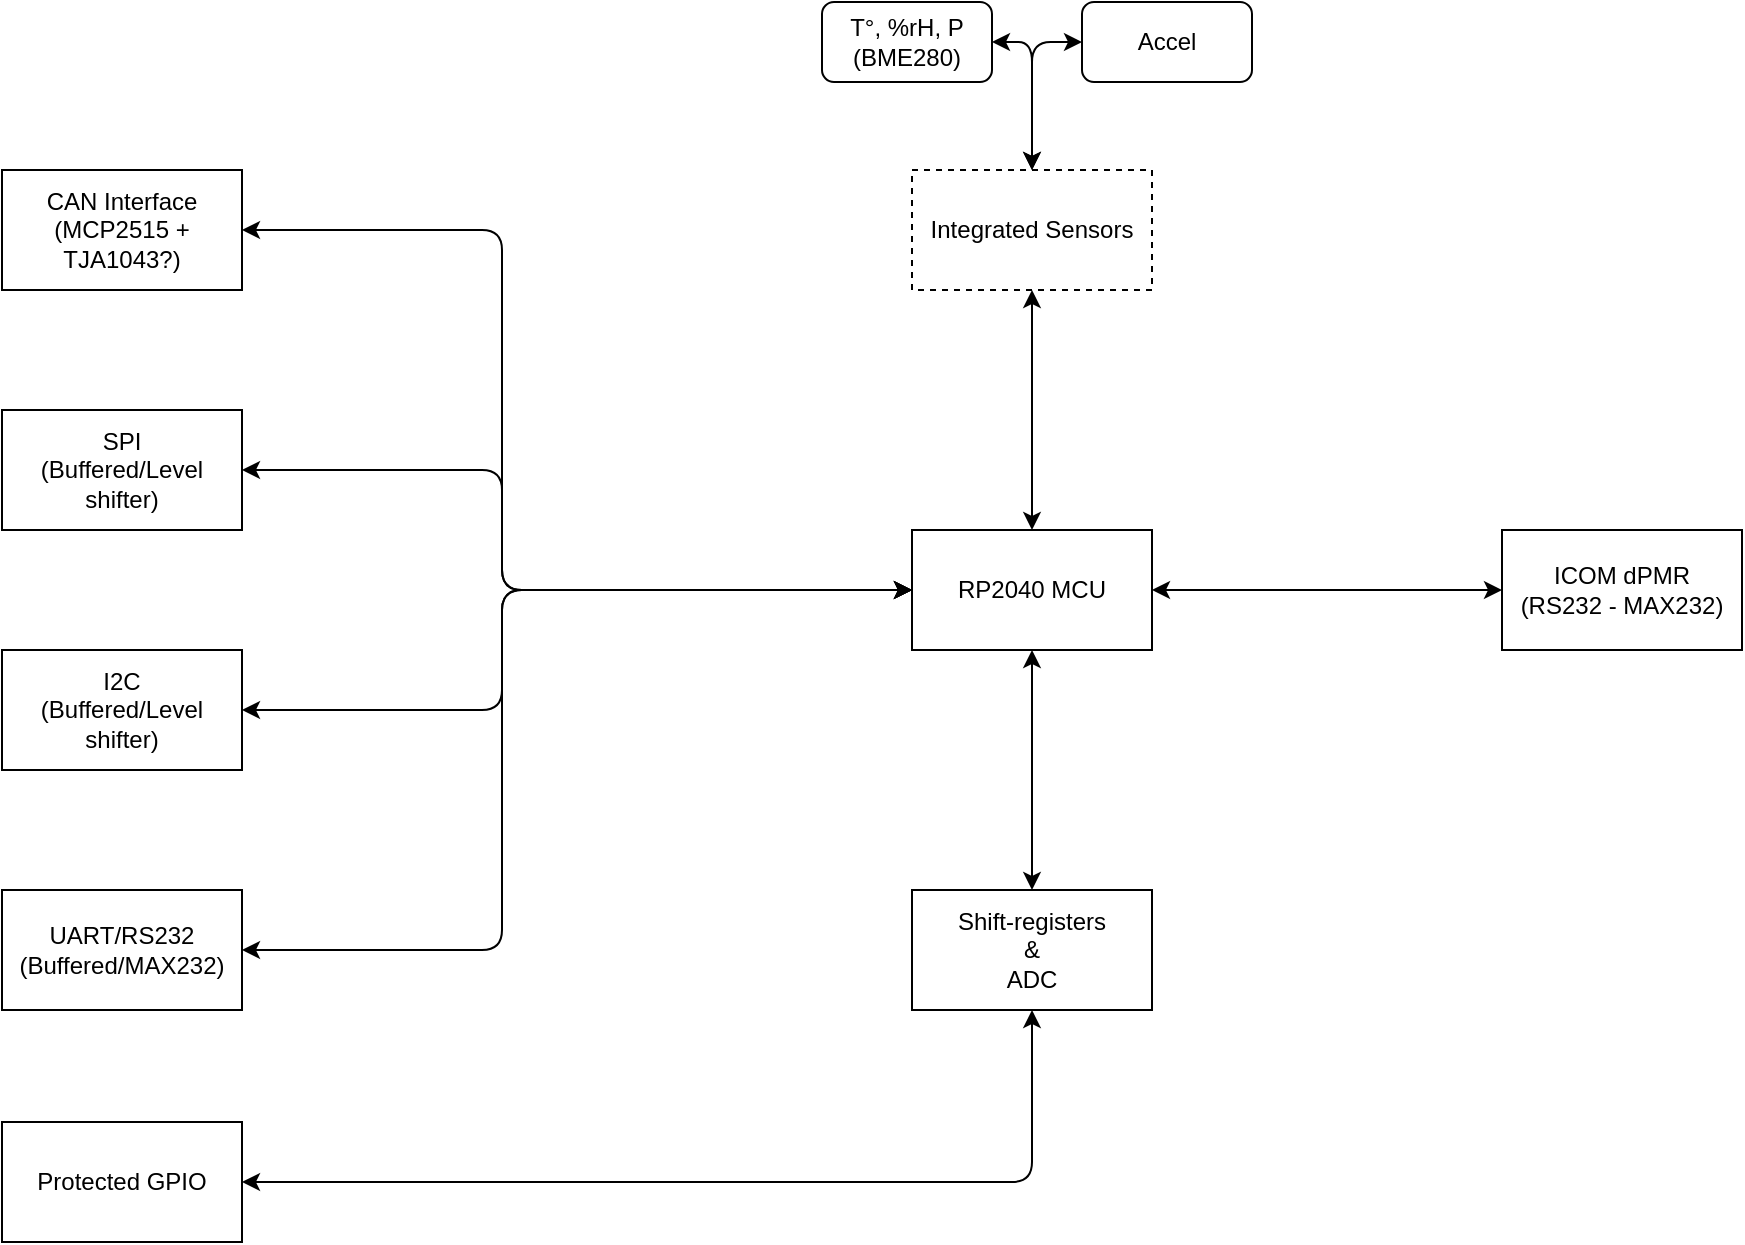 <mxfile>
    <diagram id="69F-PSq4uRbfpSGgnILf" name="Page-1">
        <mxGraphModel dx="1378" dy="666" grid="1" gridSize="10" guides="1" tooltips="1" connect="1" arrows="1" fold="1" page="1" pageScale="1" pageWidth="1169" pageHeight="827" math="0" shadow="0">
            <root>
                <mxCell id="0"/>
                <mxCell id="1" parent="0"/>
                <mxCell id="2" value="RP2040 MCU" style="rounded=0;whiteSpace=wrap;html=1;" parent="1" vertex="1">
                    <mxGeometry x="525" y="384" width="120" height="60" as="geometry"/>
                </mxCell>
                <mxCell id="3" value="CAN Interface&lt;br&gt;(MCP2515 + TJA1043?)" style="rounded=0;whiteSpace=wrap;html=1;" parent="1" vertex="1">
                    <mxGeometry x="70" y="204" width="120" height="60" as="geometry"/>
                </mxCell>
                <mxCell id="4" value="SPI&lt;br&gt;(Buffered/Level shifter)" style="rounded=0;whiteSpace=wrap;html=1;" parent="1" vertex="1">
                    <mxGeometry x="70" y="324" width="120" height="60" as="geometry"/>
                </mxCell>
                <mxCell id="5" value="I2C&lt;br&gt;(Buffered/Level shifter)" style="rounded=0;whiteSpace=wrap;html=1;" parent="1" vertex="1">
                    <mxGeometry x="70" y="444" width="120" height="60" as="geometry"/>
                </mxCell>
                <mxCell id="6" value="UART/RS232&lt;br&gt;(Buffered/MAX232)" style="rounded=0;whiteSpace=wrap;html=1;" parent="1" vertex="1">
                    <mxGeometry x="70" y="564" width="120" height="60" as="geometry"/>
                </mxCell>
                <mxCell id="7" value="" style="endArrow=classic;startArrow=classic;html=1;entryX=1;entryY=0.5;entryDx=0;entryDy=0;exitX=0;exitY=0.5;exitDx=0;exitDy=0;" parent="1" source="2" target="3" edge="1">
                    <mxGeometry width="50" height="50" relative="1" as="geometry">
                        <mxPoint x="560" y="420" as="sourcePoint"/>
                        <mxPoint x="610" y="370" as="targetPoint"/>
                        <Array as="points">
                            <mxPoint x="320" y="414"/>
                            <mxPoint x="320" y="234"/>
                        </Array>
                    </mxGeometry>
                </mxCell>
                <mxCell id="8" value="" style="endArrow=classic;startArrow=classic;html=1;entryX=1;entryY=0.5;entryDx=0;entryDy=0;exitX=0;exitY=0.5;exitDx=0;exitDy=0;" parent="1" source="2" target="4" edge="1">
                    <mxGeometry width="50" height="50" relative="1" as="geometry">
                        <mxPoint x="560" y="420" as="sourcePoint"/>
                        <mxPoint x="610" y="370" as="targetPoint"/>
                        <Array as="points">
                            <mxPoint x="320" y="414"/>
                            <mxPoint x="320" y="354"/>
                        </Array>
                    </mxGeometry>
                </mxCell>
                <mxCell id="9" value="" style="endArrow=classic;startArrow=classic;html=1;entryX=1;entryY=0.5;entryDx=0;entryDy=0;exitX=0;exitY=0.5;exitDx=0;exitDy=0;" parent="1" source="2" target="5" edge="1">
                    <mxGeometry width="50" height="50" relative="1" as="geometry">
                        <mxPoint x="560" y="420" as="sourcePoint"/>
                        <mxPoint x="610" y="370" as="targetPoint"/>
                        <Array as="points">
                            <mxPoint x="320" y="414"/>
                            <mxPoint x="320" y="474"/>
                        </Array>
                    </mxGeometry>
                </mxCell>
                <mxCell id="10" value="" style="endArrow=classic;startArrow=classic;html=1;exitX=1;exitY=0.5;exitDx=0;exitDy=0;entryX=0;entryY=0.5;entryDx=0;entryDy=0;" parent="1" source="6" target="2" edge="1">
                    <mxGeometry width="50" height="50" relative="1" as="geometry">
                        <mxPoint x="560" y="420" as="sourcePoint"/>
                        <mxPoint x="610" y="370" as="targetPoint"/>
                        <Array as="points">
                            <mxPoint x="320" y="594"/>
                            <mxPoint x="320" y="414"/>
                        </Array>
                    </mxGeometry>
                </mxCell>
                <mxCell id="13" value="ICOM dPMR&lt;br&gt;(RS232 - MAX232)" style="rounded=0;whiteSpace=wrap;html=1;" parent="1" vertex="1">
                    <mxGeometry x="820" y="384" width="120" height="60" as="geometry"/>
                </mxCell>
                <mxCell id="14" value="" style="endArrow=classic;startArrow=classic;html=1;entryX=0;entryY=0.5;entryDx=0;entryDy=0;exitX=1;exitY=0.5;exitDx=0;exitDy=0;" parent="1" source="2" target="13" edge="1">
                    <mxGeometry width="50" height="50" relative="1" as="geometry">
                        <mxPoint x="560" y="420" as="sourcePoint"/>
                        <mxPoint x="610" y="370" as="targetPoint"/>
                    </mxGeometry>
                </mxCell>
                <mxCell id="15" value="Shift-registers&lt;br&gt;&amp;amp;&lt;br&gt;ADC" style="rounded=0;whiteSpace=wrap;html=1;" parent="1" vertex="1">
                    <mxGeometry x="525" y="564" width="120" height="60" as="geometry"/>
                </mxCell>
                <mxCell id="16" value="" style="endArrow=classic;startArrow=classic;html=1;exitX=0.5;exitY=1;exitDx=0;exitDy=0;entryX=0.5;entryY=0;entryDx=0;entryDy=0;" parent="1" source="2" target="15" edge="1">
                    <mxGeometry width="50" height="50" relative="1" as="geometry">
                        <mxPoint x="560" y="420" as="sourcePoint"/>
                        <mxPoint x="610" y="370" as="targetPoint"/>
                    </mxGeometry>
                </mxCell>
                <mxCell id="19" value="Integrated Sensors" style="rounded=0;whiteSpace=wrap;html=1;dashed=1;" parent="1" vertex="1">
                    <mxGeometry x="525" y="204" width="120" height="60" as="geometry"/>
                </mxCell>
                <mxCell id="20" value="" style="endArrow=classic;startArrow=classic;html=1;entryX=0.5;entryY=1;entryDx=0;entryDy=0;exitX=0.5;exitY=0;exitDx=0;exitDy=0;" parent="1" source="2" target="19" edge="1">
                    <mxGeometry width="50" height="50" relative="1" as="geometry">
                        <mxPoint x="560" y="380" as="sourcePoint"/>
                        <mxPoint x="610" y="330" as="targetPoint"/>
                    </mxGeometry>
                </mxCell>
                <mxCell id="21" value="T°, %rH, P&lt;br&gt;(BME280)" style="rounded=1;whiteSpace=wrap;html=1;" parent="1" vertex="1">
                    <mxGeometry x="480" y="120" width="85" height="40" as="geometry"/>
                </mxCell>
                <mxCell id="22" value="Protected GPIO" style="rounded=0;whiteSpace=wrap;html=1;" parent="1" vertex="1">
                    <mxGeometry x="70" y="680" width="120" height="60" as="geometry"/>
                </mxCell>
                <mxCell id="23" value="" style="endArrow=classic;startArrow=classic;html=1;exitX=1;exitY=0.5;exitDx=0;exitDy=0;entryX=0.5;entryY=1;entryDx=0;entryDy=0;" parent="1" source="22" target="15" edge="1">
                    <mxGeometry width="50" height="50" relative="1" as="geometry">
                        <mxPoint x="560" y="550" as="sourcePoint"/>
                        <mxPoint x="610" y="500" as="targetPoint"/>
                        <Array as="points">
                            <mxPoint x="585" y="710"/>
                        </Array>
                    </mxGeometry>
                </mxCell>
                <mxCell id="24" value="" style="endArrow=classic;startArrow=classic;html=1;entryX=1;entryY=0.5;entryDx=0;entryDy=0;exitX=0.5;exitY=0;exitDx=0;exitDy=0;" parent="1" source="19" target="21" edge="1">
                    <mxGeometry width="50" height="50" relative="1" as="geometry">
                        <mxPoint x="560" y="390" as="sourcePoint"/>
                        <mxPoint x="610" y="340" as="targetPoint"/>
                        <Array as="points">
                            <mxPoint x="585" y="140"/>
                        </Array>
                    </mxGeometry>
                </mxCell>
                <mxCell id="25" value="Accel" style="rounded=1;whiteSpace=wrap;html=1;" vertex="1" parent="1">
                    <mxGeometry x="610" y="120" width="85" height="40" as="geometry"/>
                </mxCell>
                <mxCell id="26" value="" style="endArrow=classic;startArrow=classic;html=1;entryX=0.5;entryY=0;entryDx=0;entryDy=0;exitX=0;exitY=0.5;exitDx=0;exitDy=0;" edge="1" parent="1" source="25" target="19">
                    <mxGeometry width="50" height="50" relative="1" as="geometry">
                        <mxPoint x="500" y="480" as="sourcePoint"/>
                        <mxPoint x="550" y="430" as="targetPoint"/>
                        <Array as="points">
                            <mxPoint x="585" y="140"/>
                        </Array>
                    </mxGeometry>
                </mxCell>
            </root>
        </mxGraphModel>
    </diagram>
</mxfile>